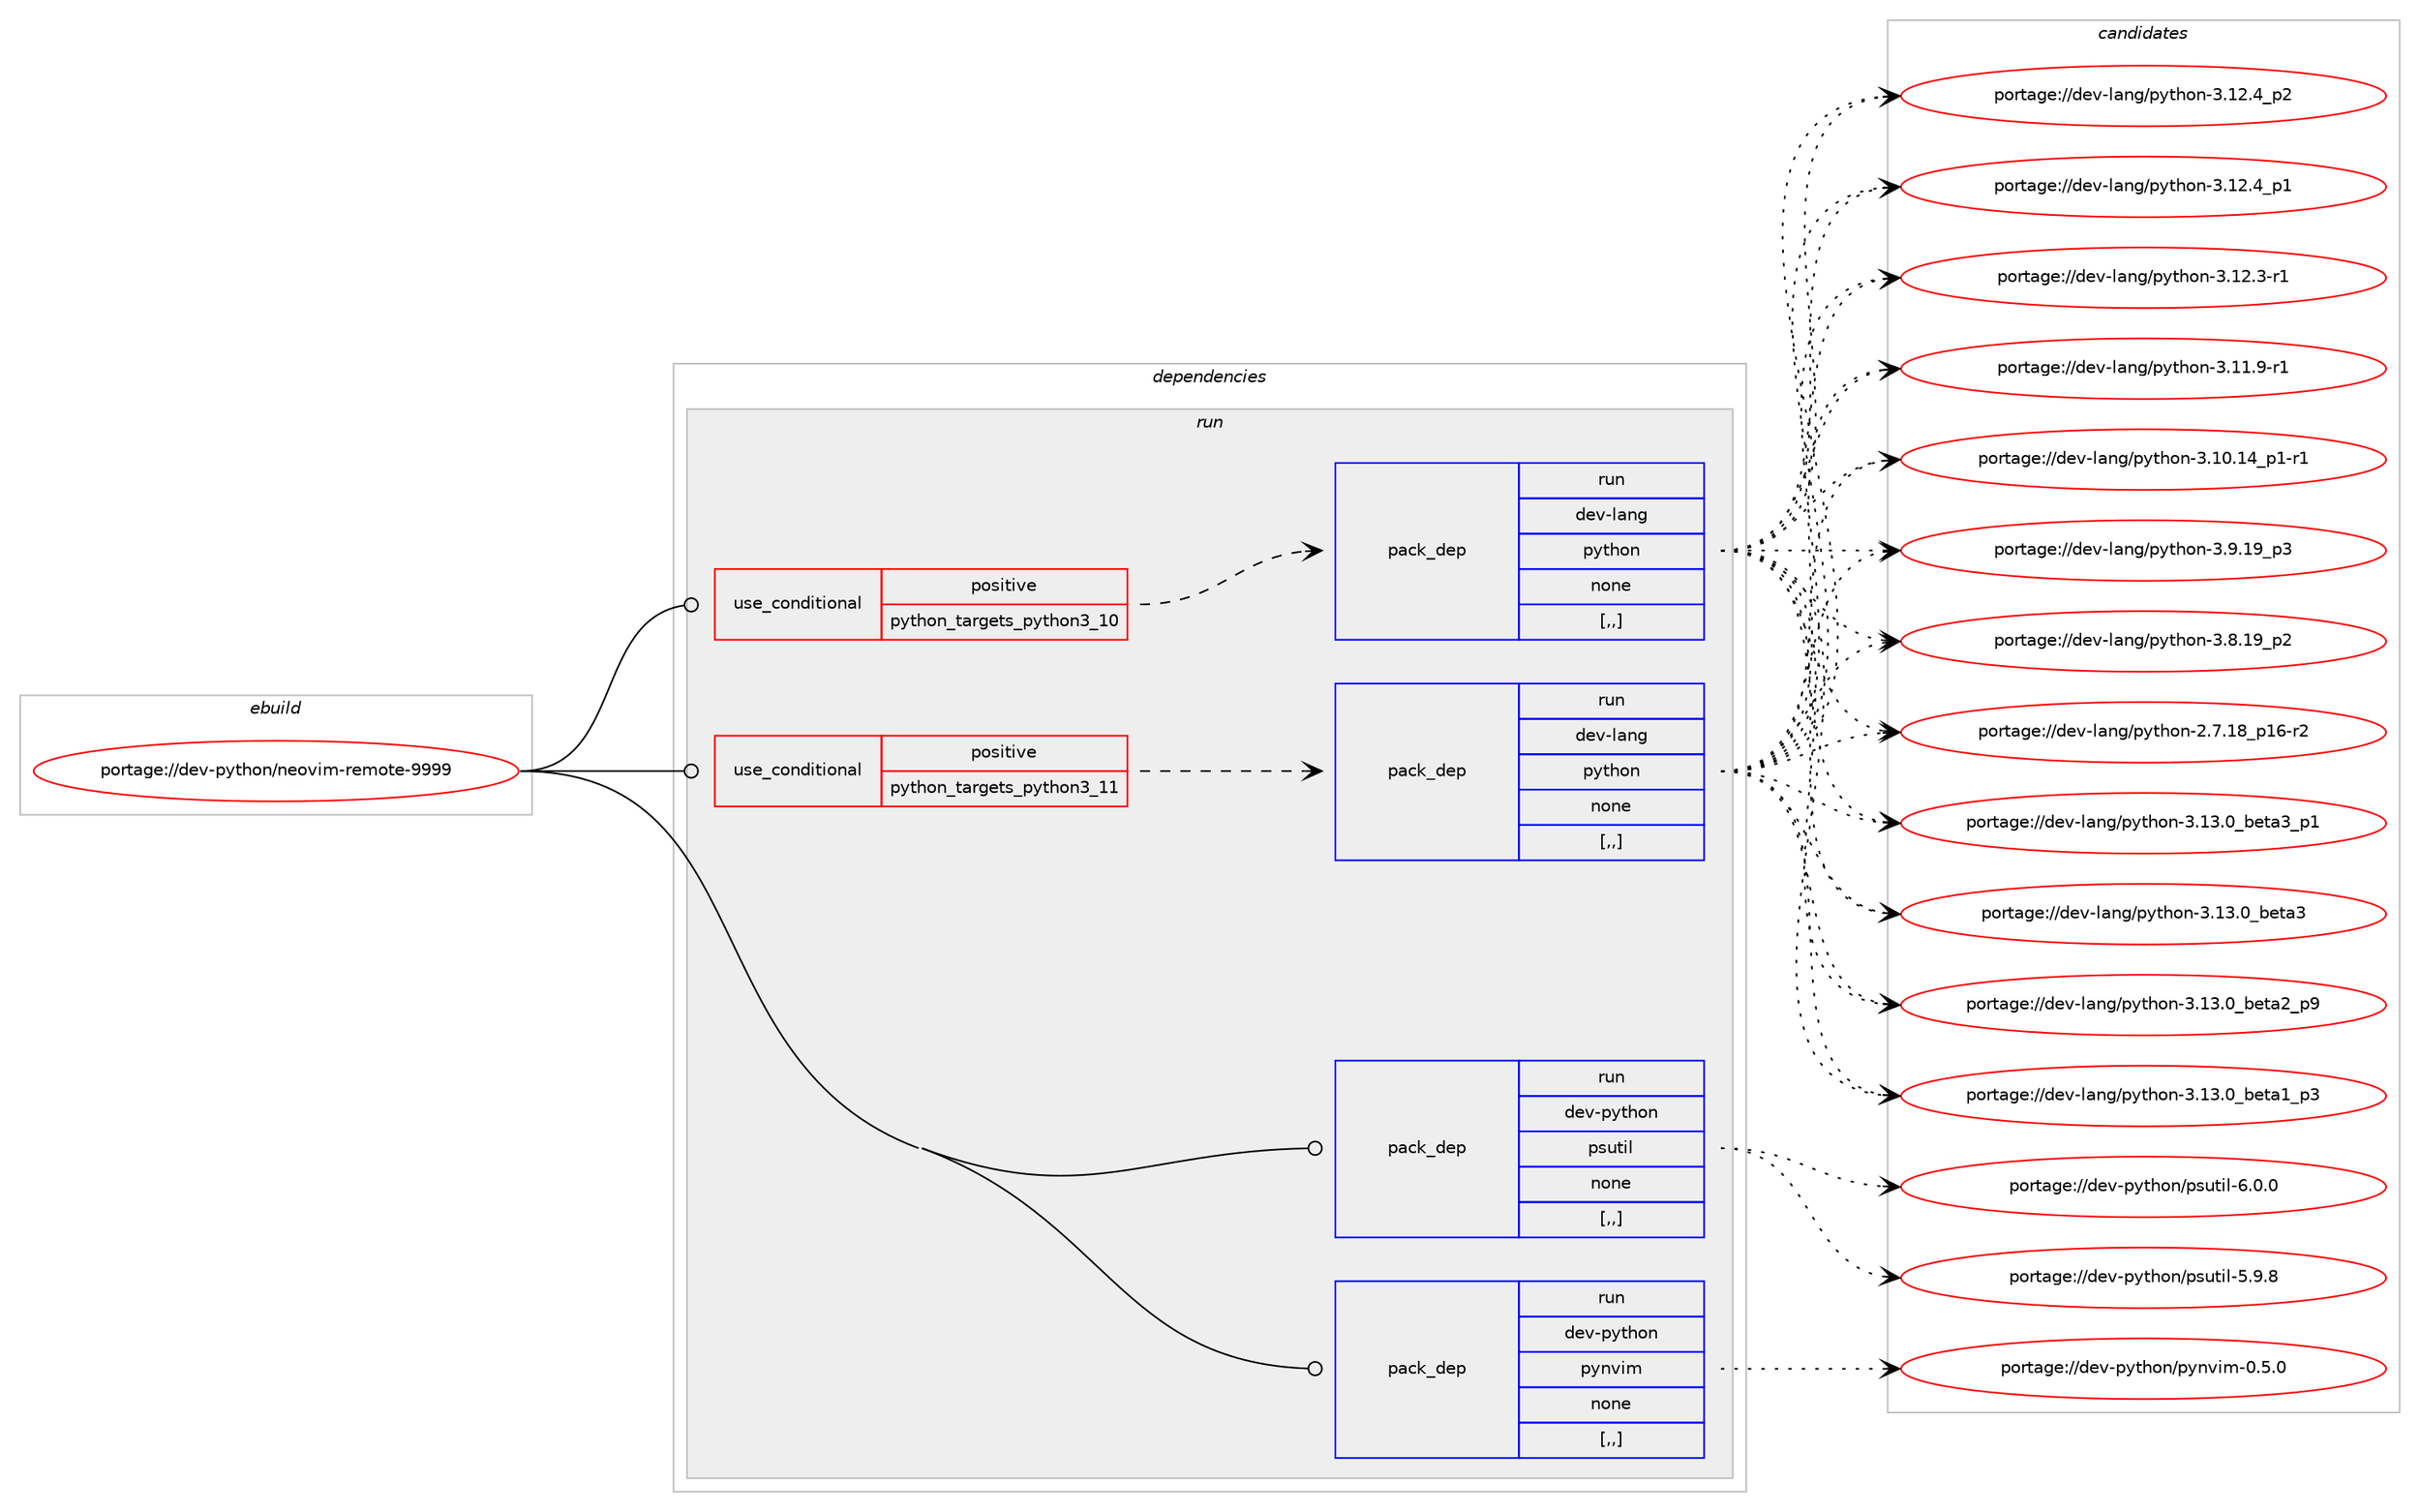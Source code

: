 digraph prolog {

# *************
# Graph options
# *************

newrank=true;
concentrate=true;
compound=true;
graph [rankdir=LR,fontname=Helvetica,fontsize=10,ranksep=1.5];#, ranksep=2.5, nodesep=0.2];
edge  [arrowhead=vee];
node  [fontname=Helvetica,fontsize=10];

# **********
# The ebuild
# **********

subgraph cluster_leftcol {
color=gray;
rank=same;
label=<<i>ebuild</i>>;
id [label="portage://dev-python/neovim-remote-9999", color=red, width=4, href="../dev-python/neovim-remote-9999.svg"];
}

# ****************
# The dependencies
# ****************

subgraph cluster_midcol {
color=gray;
label=<<i>dependencies</i>>;
subgraph cluster_compile {
fillcolor="#eeeeee";
style=filled;
label=<<i>compile</i>>;
}
subgraph cluster_compileandrun {
fillcolor="#eeeeee";
style=filled;
label=<<i>compile and run</i>>;
}
subgraph cluster_run {
fillcolor="#eeeeee";
style=filled;
label=<<i>run</i>>;
subgraph cond34834 {
dependency151263 [label=<<TABLE BORDER="0" CELLBORDER="1" CELLSPACING="0" CELLPADDING="4"><TR><TD ROWSPAN="3" CELLPADDING="10">use_conditional</TD></TR><TR><TD>positive</TD></TR><TR><TD>python_targets_python3_10</TD></TR></TABLE>>, shape=none, color=red];
subgraph pack115194 {
dependency151264 [label=<<TABLE BORDER="0" CELLBORDER="1" CELLSPACING="0" CELLPADDING="4" WIDTH="220"><TR><TD ROWSPAN="6" CELLPADDING="30">pack_dep</TD></TR><TR><TD WIDTH="110">run</TD></TR><TR><TD>dev-lang</TD></TR><TR><TD>python</TD></TR><TR><TD>none</TD></TR><TR><TD>[,,]</TD></TR></TABLE>>, shape=none, color=blue];
}
dependency151263:e -> dependency151264:w [weight=20,style="dashed",arrowhead="vee"];
}
id:e -> dependency151263:w [weight=20,style="solid",arrowhead="odot"];
subgraph cond34835 {
dependency151265 [label=<<TABLE BORDER="0" CELLBORDER="1" CELLSPACING="0" CELLPADDING="4"><TR><TD ROWSPAN="3" CELLPADDING="10">use_conditional</TD></TR><TR><TD>positive</TD></TR><TR><TD>python_targets_python3_11</TD></TR></TABLE>>, shape=none, color=red];
subgraph pack115195 {
dependency151266 [label=<<TABLE BORDER="0" CELLBORDER="1" CELLSPACING="0" CELLPADDING="4" WIDTH="220"><TR><TD ROWSPAN="6" CELLPADDING="30">pack_dep</TD></TR><TR><TD WIDTH="110">run</TD></TR><TR><TD>dev-lang</TD></TR><TR><TD>python</TD></TR><TR><TD>none</TD></TR><TR><TD>[,,]</TD></TR></TABLE>>, shape=none, color=blue];
}
dependency151265:e -> dependency151266:w [weight=20,style="dashed",arrowhead="vee"];
}
id:e -> dependency151265:w [weight=20,style="solid",arrowhead="odot"];
subgraph pack115196 {
dependency151267 [label=<<TABLE BORDER="0" CELLBORDER="1" CELLSPACING="0" CELLPADDING="4" WIDTH="220"><TR><TD ROWSPAN="6" CELLPADDING="30">pack_dep</TD></TR><TR><TD WIDTH="110">run</TD></TR><TR><TD>dev-python</TD></TR><TR><TD>psutil</TD></TR><TR><TD>none</TD></TR><TR><TD>[,,]</TD></TR></TABLE>>, shape=none, color=blue];
}
id:e -> dependency151267:w [weight=20,style="solid",arrowhead="odot"];
subgraph pack115197 {
dependency151268 [label=<<TABLE BORDER="0" CELLBORDER="1" CELLSPACING="0" CELLPADDING="4" WIDTH="220"><TR><TD ROWSPAN="6" CELLPADDING="30">pack_dep</TD></TR><TR><TD WIDTH="110">run</TD></TR><TR><TD>dev-python</TD></TR><TR><TD>pynvim</TD></TR><TR><TD>none</TD></TR><TR><TD>[,,]</TD></TR></TABLE>>, shape=none, color=blue];
}
id:e -> dependency151268:w [weight=20,style="solid",arrowhead="odot"];
}
}

# **************
# The candidates
# **************

subgraph cluster_choices {
rank=same;
color=gray;
label=<<i>candidates</i>>;

subgraph choice115194 {
color=black;
nodesep=1;
choice10010111845108971101034711212111610411111045514649514648959810111697519511249 [label="portage://dev-lang/python-3.13.0_beta3_p1", color=red, width=4,href="../dev-lang/python-3.13.0_beta3_p1.svg"];
choice1001011184510897110103471121211161041111104551464951464895981011169751 [label="portage://dev-lang/python-3.13.0_beta3", color=red, width=4,href="../dev-lang/python-3.13.0_beta3.svg"];
choice10010111845108971101034711212111610411111045514649514648959810111697509511257 [label="portage://dev-lang/python-3.13.0_beta2_p9", color=red, width=4,href="../dev-lang/python-3.13.0_beta2_p9.svg"];
choice10010111845108971101034711212111610411111045514649514648959810111697499511251 [label="portage://dev-lang/python-3.13.0_beta1_p3", color=red, width=4,href="../dev-lang/python-3.13.0_beta1_p3.svg"];
choice100101118451089711010347112121116104111110455146495046529511250 [label="portage://dev-lang/python-3.12.4_p2", color=red, width=4,href="../dev-lang/python-3.12.4_p2.svg"];
choice100101118451089711010347112121116104111110455146495046529511249 [label="portage://dev-lang/python-3.12.4_p1", color=red, width=4,href="../dev-lang/python-3.12.4_p1.svg"];
choice100101118451089711010347112121116104111110455146495046514511449 [label="portage://dev-lang/python-3.12.3-r1", color=red, width=4,href="../dev-lang/python-3.12.3-r1.svg"];
choice100101118451089711010347112121116104111110455146494946574511449 [label="portage://dev-lang/python-3.11.9-r1", color=red, width=4,href="../dev-lang/python-3.11.9-r1.svg"];
choice100101118451089711010347112121116104111110455146494846495295112494511449 [label="portage://dev-lang/python-3.10.14_p1-r1", color=red, width=4,href="../dev-lang/python-3.10.14_p1-r1.svg"];
choice100101118451089711010347112121116104111110455146574649579511251 [label="portage://dev-lang/python-3.9.19_p3", color=red, width=4,href="../dev-lang/python-3.9.19_p3.svg"];
choice100101118451089711010347112121116104111110455146564649579511250 [label="portage://dev-lang/python-3.8.19_p2", color=red, width=4,href="../dev-lang/python-3.8.19_p2.svg"];
choice100101118451089711010347112121116104111110455046554649569511249544511450 [label="portage://dev-lang/python-2.7.18_p16-r2", color=red, width=4,href="../dev-lang/python-2.7.18_p16-r2.svg"];
dependency151264:e -> choice10010111845108971101034711212111610411111045514649514648959810111697519511249:w [style=dotted,weight="100"];
dependency151264:e -> choice1001011184510897110103471121211161041111104551464951464895981011169751:w [style=dotted,weight="100"];
dependency151264:e -> choice10010111845108971101034711212111610411111045514649514648959810111697509511257:w [style=dotted,weight="100"];
dependency151264:e -> choice10010111845108971101034711212111610411111045514649514648959810111697499511251:w [style=dotted,weight="100"];
dependency151264:e -> choice100101118451089711010347112121116104111110455146495046529511250:w [style=dotted,weight="100"];
dependency151264:e -> choice100101118451089711010347112121116104111110455146495046529511249:w [style=dotted,weight="100"];
dependency151264:e -> choice100101118451089711010347112121116104111110455146495046514511449:w [style=dotted,weight="100"];
dependency151264:e -> choice100101118451089711010347112121116104111110455146494946574511449:w [style=dotted,weight="100"];
dependency151264:e -> choice100101118451089711010347112121116104111110455146494846495295112494511449:w [style=dotted,weight="100"];
dependency151264:e -> choice100101118451089711010347112121116104111110455146574649579511251:w [style=dotted,weight="100"];
dependency151264:e -> choice100101118451089711010347112121116104111110455146564649579511250:w [style=dotted,weight="100"];
dependency151264:e -> choice100101118451089711010347112121116104111110455046554649569511249544511450:w [style=dotted,weight="100"];
}
subgraph choice115195 {
color=black;
nodesep=1;
choice10010111845108971101034711212111610411111045514649514648959810111697519511249 [label="portage://dev-lang/python-3.13.0_beta3_p1", color=red, width=4,href="../dev-lang/python-3.13.0_beta3_p1.svg"];
choice1001011184510897110103471121211161041111104551464951464895981011169751 [label="portage://dev-lang/python-3.13.0_beta3", color=red, width=4,href="../dev-lang/python-3.13.0_beta3.svg"];
choice10010111845108971101034711212111610411111045514649514648959810111697509511257 [label="portage://dev-lang/python-3.13.0_beta2_p9", color=red, width=4,href="../dev-lang/python-3.13.0_beta2_p9.svg"];
choice10010111845108971101034711212111610411111045514649514648959810111697499511251 [label="portage://dev-lang/python-3.13.0_beta1_p3", color=red, width=4,href="../dev-lang/python-3.13.0_beta1_p3.svg"];
choice100101118451089711010347112121116104111110455146495046529511250 [label="portage://dev-lang/python-3.12.4_p2", color=red, width=4,href="../dev-lang/python-3.12.4_p2.svg"];
choice100101118451089711010347112121116104111110455146495046529511249 [label="portage://dev-lang/python-3.12.4_p1", color=red, width=4,href="../dev-lang/python-3.12.4_p1.svg"];
choice100101118451089711010347112121116104111110455146495046514511449 [label="portage://dev-lang/python-3.12.3-r1", color=red, width=4,href="../dev-lang/python-3.12.3-r1.svg"];
choice100101118451089711010347112121116104111110455146494946574511449 [label="portage://dev-lang/python-3.11.9-r1", color=red, width=4,href="../dev-lang/python-3.11.9-r1.svg"];
choice100101118451089711010347112121116104111110455146494846495295112494511449 [label="portage://dev-lang/python-3.10.14_p1-r1", color=red, width=4,href="../dev-lang/python-3.10.14_p1-r1.svg"];
choice100101118451089711010347112121116104111110455146574649579511251 [label="portage://dev-lang/python-3.9.19_p3", color=red, width=4,href="../dev-lang/python-3.9.19_p3.svg"];
choice100101118451089711010347112121116104111110455146564649579511250 [label="portage://dev-lang/python-3.8.19_p2", color=red, width=4,href="../dev-lang/python-3.8.19_p2.svg"];
choice100101118451089711010347112121116104111110455046554649569511249544511450 [label="portage://dev-lang/python-2.7.18_p16-r2", color=red, width=4,href="../dev-lang/python-2.7.18_p16-r2.svg"];
dependency151266:e -> choice10010111845108971101034711212111610411111045514649514648959810111697519511249:w [style=dotted,weight="100"];
dependency151266:e -> choice1001011184510897110103471121211161041111104551464951464895981011169751:w [style=dotted,weight="100"];
dependency151266:e -> choice10010111845108971101034711212111610411111045514649514648959810111697509511257:w [style=dotted,weight="100"];
dependency151266:e -> choice10010111845108971101034711212111610411111045514649514648959810111697499511251:w [style=dotted,weight="100"];
dependency151266:e -> choice100101118451089711010347112121116104111110455146495046529511250:w [style=dotted,weight="100"];
dependency151266:e -> choice100101118451089711010347112121116104111110455146495046529511249:w [style=dotted,weight="100"];
dependency151266:e -> choice100101118451089711010347112121116104111110455146495046514511449:w [style=dotted,weight="100"];
dependency151266:e -> choice100101118451089711010347112121116104111110455146494946574511449:w [style=dotted,weight="100"];
dependency151266:e -> choice100101118451089711010347112121116104111110455146494846495295112494511449:w [style=dotted,weight="100"];
dependency151266:e -> choice100101118451089711010347112121116104111110455146574649579511251:w [style=dotted,weight="100"];
dependency151266:e -> choice100101118451089711010347112121116104111110455146564649579511250:w [style=dotted,weight="100"];
dependency151266:e -> choice100101118451089711010347112121116104111110455046554649569511249544511450:w [style=dotted,weight="100"];
}
subgraph choice115196 {
color=black;
nodesep=1;
choice1001011184511212111610411111047112115117116105108455446484648 [label="portage://dev-python/psutil-6.0.0", color=red, width=4,href="../dev-python/psutil-6.0.0.svg"];
choice1001011184511212111610411111047112115117116105108455346574656 [label="portage://dev-python/psutil-5.9.8", color=red, width=4,href="../dev-python/psutil-5.9.8.svg"];
dependency151267:e -> choice1001011184511212111610411111047112115117116105108455446484648:w [style=dotted,weight="100"];
dependency151267:e -> choice1001011184511212111610411111047112115117116105108455346574656:w [style=dotted,weight="100"];
}
subgraph choice115197 {
color=black;
nodesep=1;
choice1001011184511212111610411111047112121110118105109454846534648 [label="portage://dev-python/pynvim-0.5.0", color=red, width=4,href="../dev-python/pynvim-0.5.0.svg"];
dependency151268:e -> choice1001011184511212111610411111047112121110118105109454846534648:w [style=dotted,weight="100"];
}
}

}
